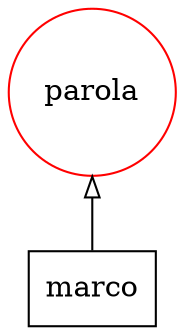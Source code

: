 digraph {
   rankdir=BT;
   edge [arrowhead=empty];

   subgraph {
      rank="source";
      edge [arrowhead=normal];
      node [shape=box];
      t196 [label="marco"];
   }

   subgraph {
      rank="same";
      node [color=red,shape=circle];
      tag145 [label=parola]; 
   }

   subgraph {
      rank="same";
      node [color=blue,shape=circle];
   }

   subgraph {
      rank="same";
      node [color=green,shape=circle];
   }

   subgraph {
      rank="same";
      node [color=orange,shape=circle];
   }
   t196 -> tag145;
}